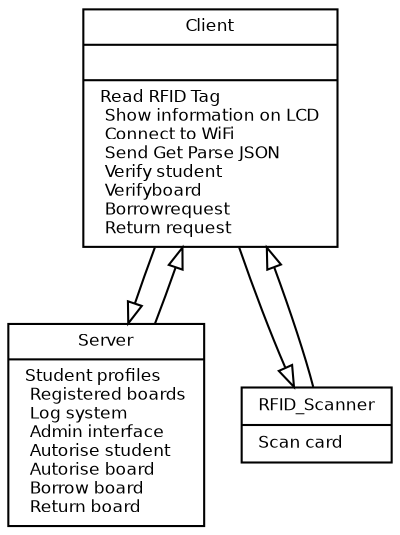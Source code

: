 digraph G {
        graph [ dpi = 300 ]
        fontname = "Bitstream Vera Sans"
        fontsize = 8

        node [
                fontname = "Bitstream Vera Sans"
                fontsize = 8
                shape = "record"
        ]

        edge [
                fontname = "Bitstream Vera Sans"
                fontsize = 8
        ]

        Client [
                label = "{Client|
                        |
                        Read RFID Tag\l
                        Show information on LCD\l 
                        Connect to WiFi\l
                        Send Get Parse JSON\l
                        Verify student\l
                        Verifyboard\l
                        Borrowrequest\l
                        Return request\l}"
        ]

        Server [
                label = "{Server|
                        Student profiles\l
                        Registered boards\l
                        Log system\l
                        Admin interface\l
                        Autorise student\l
                        Autorise board\l
                        Borrow board\l
                        Return board\l}"
        ]

        RFID_Scanner [
                label = "{RFID_Scanner|
                        Scan card\l
                        }"
        ]

        edge [
                arrowhead = "onormal"
        ]

        RFID_Scanner -> Client
        Server -> Client
        Client -> RFID_Scanner
        Client -> Server

}